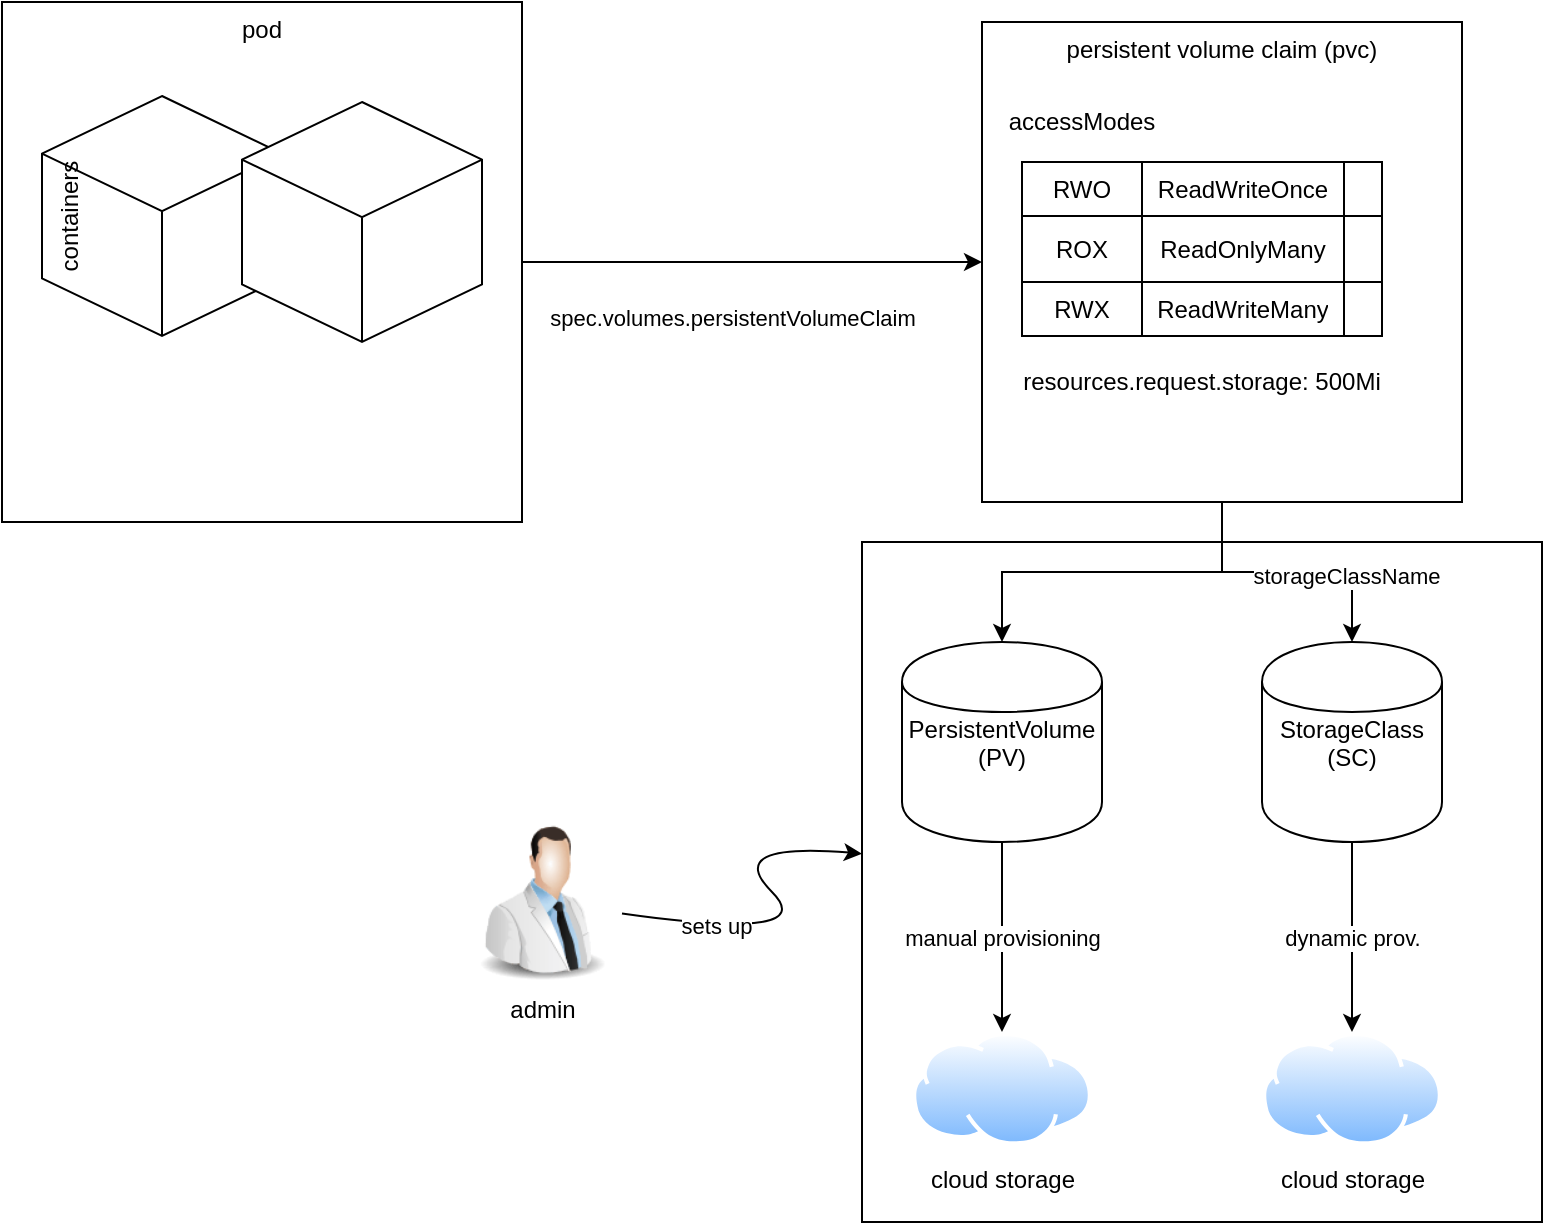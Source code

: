 <mxfile version="14.5.1" type="github">
  <diagram id="_J9LoODiADFo5gMvbO7-" name="Page-1">
    <mxGraphModel dx="1188" dy="585" grid="1" gridSize="10" guides="1" tooltips="1" connect="1" arrows="1" fold="1" page="1" pageScale="1" pageWidth="827" pageHeight="1169" math="0" shadow="0">
      <root>
        <mxCell id="0" />
        <mxCell id="1" parent="0" />
        <mxCell id="ueBFUlql__zcKDbDiL_w-36" value="" style="whiteSpace=wrap;html=1;aspect=fixed;" vertex="1" parent="1">
          <mxGeometry x="460" y="340" width="340" height="340" as="geometry" />
        </mxCell>
        <mxCell id="ueBFUlql__zcKDbDiL_w-8" value="" style="edgeStyle=orthogonalEdgeStyle;rounded=0;orthogonalLoop=1;jettySize=auto;html=1;" edge="1" parent="1" source="ueBFUlql__zcKDbDiL_w-1" target="ueBFUlql__zcKDbDiL_w-7">
          <mxGeometry relative="1" as="geometry" />
        </mxCell>
        <mxCell id="ueBFUlql__zcKDbDiL_w-25" value="&lt;br&gt;spec.volumes.persistentVolumeClaim" style="edgeLabel;html=1;align=center;verticalAlign=top;resizable=0;points=[];" vertex="1" connectable="0" parent="ueBFUlql__zcKDbDiL_w-8">
          <mxGeometry x="-0.077" y="-1" relative="1" as="geometry">
            <mxPoint x="-1" y="1" as="offset" />
          </mxGeometry>
        </mxCell>
        <mxCell id="ueBFUlql__zcKDbDiL_w-1" value="pod" style="whiteSpace=wrap;html=1;aspect=fixed;verticalAlign=top;" vertex="1" parent="1">
          <mxGeometry x="30" y="70" width="260" height="260" as="geometry" />
        </mxCell>
        <mxCell id="ueBFUlql__zcKDbDiL_w-2" value="containers" style="whiteSpace=wrap;html=1;shape=mxgraph.basic.isocube;isoAngle=15;verticalAlign=top;horizontal=0;" vertex="1" parent="1">
          <mxGeometry x="50" y="117" width="120" height="120" as="geometry" />
        </mxCell>
        <mxCell id="ueBFUlql__zcKDbDiL_w-3" value="" style="whiteSpace=wrap;html=1;shape=mxgraph.basic.isocube;isoAngle=15;" vertex="1" parent="1">
          <mxGeometry x="150" y="120" width="120" height="120" as="geometry" />
        </mxCell>
        <mxCell id="ueBFUlql__zcKDbDiL_w-27" value="" style="edgeStyle=orthogonalEdgeStyle;rounded=0;orthogonalLoop=1;jettySize=auto;html=1;" edge="1" parent="1" source="ueBFUlql__zcKDbDiL_w-7" target="ueBFUlql__zcKDbDiL_w-26">
          <mxGeometry relative="1" as="geometry" />
        </mxCell>
        <mxCell id="ueBFUlql__zcKDbDiL_w-29" value="" style="edgeStyle=orthogonalEdgeStyle;rounded=0;orthogonalLoop=1;jettySize=auto;html=1;" edge="1" parent="1" source="ueBFUlql__zcKDbDiL_w-7" target="ueBFUlql__zcKDbDiL_w-28">
          <mxGeometry relative="1" as="geometry" />
        </mxCell>
        <mxCell id="ueBFUlql__zcKDbDiL_w-40" value="storageClassName" style="edgeLabel;html=1;align=center;verticalAlign=middle;resizable=0;points=[];" vertex="1" connectable="0" parent="ueBFUlql__zcKDbDiL_w-29">
          <mxGeometry x="0.437" y="-2" relative="1" as="geometry">
            <mxPoint as="offset" />
          </mxGeometry>
        </mxCell>
        <mxCell id="ueBFUlql__zcKDbDiL_w-7" value="persistent volume claim (pvc)" style="whiteSpace=wrap;html=1;aspect=fixed;verticalAlign=top;" vertex="1" parent="1">
          <mxGeometry x="520" y="80" width="240" height="240" as="geometry" />
        </mxCell>
        <UserObject label="accessModes" placeholders="1" name="Variable" id="ueBFUlql__zcKDbDiL_w-9">
          <mxCell style="text;html=1;strokeColor=none;fillColor=none;align=center;verticalAlign=middle;whiteSpace=wrap;overflow=hidden;" vertex="1" parent="1">
            <mxGeometry x="530" y="120" width="80" height="20" as="geometry" />
          </mxCell>
        </UserObject>
        <UserObject label="resources.request.storage: 500Mi" placeholders="1" name="Variable" id="ueBFUlql__zcKDbDiL_w-10">
          <mxCell style="text;html=1;strokeColor=none;fillColor=none;align=center;verticalAlign=middle;whiteSpace=wrap;overflow=hidden;" vertex="1" parent="1">
            <mxGeometry x="530" y="250" width="200" height="20" as="geometry" />
          </mxCell>
        </UserObject>
        <mxCell id="ueBFUlql__zcKDbDiL_w-11" value="" style="shape=table;html=1;whiteSpace=wrap;startSize=0;container=1;collapsible=0;childLayout=tableLayout;" vertex="1" parent="1">
          <mxGeometry x="540" y="150" width="180" height="87" as="geometry" />
        </mxCell>
        <mxCell id="ueBFUlql__zcKDbDiL_w-12" value="" style="shape=partialRectangle;html=1;whiteSpace=wrap;collapsible=0;dropTarget=0;pointerEvents=0;fillColor=none;top=0;left=0;bottom=0;right=0;points=[[0,0.5],[1,0.5]];portConstraint=eastwest;" vertex="1" parent="ueBFUlql__zcKDbDiL_w-11">
          <mxGeometry width="180" height="27" as="geometry" />
        </mxCell>
        <mxCell id="ueBFUlql__zcKDbDiL_w-13" value="RWO" style="shape=partialRectangle;html=1;whiteSpace=wrap;connectable=0;fillColor=none;top=0;left=0;bottom=0;right=0;overflow=hidden;" vertex="1" parent="ueBFUlql__zcKDbDiL_w-12">
          <mxGeometry width="60" height="27" as="geometry" />
        </mxCell>
        <mxCell id="ueBFUlql__zcKDbDiL_w-14" value="ReadWriteOnce" style="shape=partialRectangle;html=1;whiteSpace=wrap;connectable=0;fillColor=none;top=0;left=0;bottom=0;right=0;overflow=hidden;" vertex="1" parent="ueBFUlql__zcKDbDiL_w-12">
          <mxGeometry x="60" width="101" height="27" as="geometry" />
        </mxCell>
        <mxCell id="ueBFUlql__zcKDbDiL_w-15" value="" style="shape=partialRectangle;html=1;whiteSpace=wrap;connectable=0;fillColor=none;top=0;left=0;bottom=0;right=0;overflow=hidden;" vertex="1" parent="ueBFUlql__zcKDbDiL_w-12">
          <mxGeometry x="161" width="19" height="27" as="geometry" />
        </mxCell>
        <mxCell id="ueBFUlql__zcKDbDiL_w-16" value="" style="shape=partialRectangle;html=1;whiteSpace=wrap;collapsible=0;dropTarget=0;pointerEvents=0;fillColor=none;top=0;left=0;bottom=0;right=0;points=[[0,0.5],[1,0.5]];portConstraint=eastwest;" vertex="1" parent="ueBFUlql__zcKDbDiL_w-11">
          <mxGeometry y="27" width="180" height="33" as="geometry" />
        </mxCell>
        <mxCell id="ueBFUlql__zcKDbDiL_w-17" value="ROX" style="shape=partialRectangle;html=1;whiteSpace=wrap;connectable=0;fillColor=none;top=0;left=0;bottom=0;right=0;overflow=hidden;" vertex="1" parent="ueBFUlql__zcKDbDiL_w-16">
          <mxGeometry width="60" height="33" as="geometry" />
        </mxCell>
        <mxCell id="ueBFUlql__zcKDbDiL_w-18" value="ReadOnlyMany" style="shape=partialRectangle;html=1;whiteSpace=wrap;connectable=0;fillColor=none;top=0;left=0;bottom=0;right=0;overflow=hidden;" vertex="1" parent="ueBFUlql__zcKDbDiL_w-16">
          <mxGeometry x="60" width="101" height="33" as="geometry" />
        </mxCell>
        <mxCell id="ueBFUlql__zcKDbDiL_w-19" value="" style="shape=partialRectangle;html=1;whiteSpace=wrap;connectable=0;fillColor=none;top=0;left=0;bottom=0;right=0;overflow=hidden;" vertex="1" parent="ueBFUlql__zcKDbDiL_w-16">
          <mxGeometry x="161" width="19" height="33" as="geometry" />
        </mxCell>
        <mxCell id="ueBFUlql__zcKDbDiL_w-20" value="" style="shape=partialRectangle;html=1;whiteSpace=wrap;collapsible=0;dropTarget=0;pointerEvents=0;fillColor=none;top=0;left=0;bottom=0;right=0;points=[[0,0.5],[1,0.5]];portConstraint=eastwest;" vertex="1" parent="ueBFUlql__zcKDbDiL_w-11">
          <mxGeometry y="60" width="180" height="27" as="geometry" />
        </mxCell>
        <mxCell id="ueBFUlql__zcKDbDiL_w-21" value="RWX" style="shape=partialRectangle;html=1;whiteSpace=wrap;connectable=0;fillColor=none;top=0;left=0;bottom=0;right=0;overflow=hidden;" vertex="1" parent="ueBFUlql__zcKDbDiL_w-20">
          <mxGeometry width="60" height="27" as="geometry" />
        </mxCell>
        <mxCell id="ueBFUlql__zcKDbDiL_w-22" value="ReadWriteMany" style="shape=partialRectangle;html=1;whiteSpace=wrap;connectable=0;fillColor=none;top=0;left=0;bottom=0;right=0;overflow=hidden;" vertex="1" parent="ueBFUlql__zcKDbDiL_w-20">
          <mxGeometry x="60" width="101" height="27" as="geometry" />
        </mxCell>
        <mxCell id="ueBFUlql__zcKDbDiL_w-23" value="" style="shape=partialRectangle;html=1;whiteSpace=wrap;connectable=0;fillColor=none;top=0;left=0;bottom=0;right=0;overflow=hidden;" vertex="1" parent="ueBFUlql__zcKDbDiL_w-20">
          <mxGeometry x="161" width="19" height="27" as="geometry" />
        </mxCell>
        <mxCell id="ueBFUlql__zcKDbDiL_w-31" value="manual provisioning" style="edgeStyle=orthogonalEdgeStyle;rounded=0;orthogonalLoop=1;jettySize=auto;html=1;" edge="1" parent="1" source="ueBFUlql__zcKDbDiL_w-26" target="ueBFUlql__zcKDbDiL_w-30">
          <mxGeometry relative="1" as="geometry" />
        </mxCell>
        <mxCell id="ueBFUlql__zcKDbDiL_w-26" value="PersistentVolume (PV)" style="shape=cylinder;whiteSpace=wrap;html=1;boundedLbl=1;backgroundOutline=1;verticalAlign=top;" vertex="1" parent="1">
          <mxGeometry x="480" y="390" width="100" height="100" as="geometry" />
        </mxCell>
        <mxCell id="ueBFUlql__zcKDbDiL_w-33" value="dynamic prov." style="edgeStyle=orthogonalEdgeStyle;rounded=0;orthogonalLoop=1;jettySize=auto;html=1;" edge="1" parent="1" source="ueBFUlql__zcKDbDiL_w-28" target="ueBFUlql__zcKDbDiL_w-32">
          <mxGeometry relative="1" as="geometry" />
        </mxCell>
        <mxCell id="ueBFUlql__zcKDbDiL_w-28" value="StorageClass (SC)" style="shape=cylinder;whiteSpace=wrap;html=1;boundedLbl=1;backgroundOutline=1;verticalAlign=top;" vertex="1" parent="1">
          <mxGeometry x="660" y="390" width="90" height="100" as="geometry" />
        </mxCell>
        <mxCell id="ueBFUlql__zcKDbDiL_w-30" value="cloud storage" style="aspect=fixed;perimeter=ellipsePerimeter;html=1;align=center;shadow=0;dashed=0;spacingTop=3;image;image=img/lib/active_directory/internet_cloud.svg;" vertex="1" parent="1">
          <mxGeometry x="485" y="585" width="90" height="56.7" as="geometry" />
        </mxCell>
        <mxCell id="ueBFUlql__zcKDbDiL_w-32" value="cloud storage" style="aspect=fixed;perimeter=ellipsePerimeter;html=1;align=center;shadow=0;dashed=0;spacingTop=3;image;image=img/lib/active_directory/internet_cloud.svg;" vertex="1" parent="1">
          <mxGeometry x="660" y="585" width="90" height="56.7" as="geometry" />
        </mxCell>
        <mxCell id="ueBFUlql__zcKDbDiL_w-34" value="admin" style="image;html=1;image=img/lib/clip_art/people/Scientist_Man_128x128.png" vertex="1" parent="1">
          <mxGeometry x="260" y="480" width="80" height="80" as="geometry" />
        </mxCell>
        <mxCell id="ueBFUlql__zcKDbDiL_w-37" value="" style="curved=1;endArrow=classic;html=1;" edge="1" parent="1" source="ueBFUlql__zcKDbDiL_w-34" target="ueBFUlql__zcKDbDiL_w-36">
          <mxGeometry width="50" height="50" relative="1" as="geometry">
            <mxPoint x="390" y="540" as="sourcePoint" />
            <mxPoint x="450" y="510" as="targetPoint" />
            <Array as="points">
              <mxPoint x="440" y="540" />
              <mxPoint x="390" y="490" />
            </Array>
          </mxGeometry>
        </mxCell>
        <mxCell id="ueBFUlql__zcKDbDiL_w-38" value="sets up" style="edgeLabel;html=1;align=center;verticalAlign=middle;resizable=0;points=[];" vertex="1" connectable="0" parent="ueBFUlql__zcKDbDiL_w-37">
          <mxGeometry x="-0.611" y="1" relative="1" as="geometry">
            <mxPoint as="offset" />
          </mxGeometry>
        </mxCell>
      </root>
    </mxGraphModel>
  </diagram>
</mxfile>
